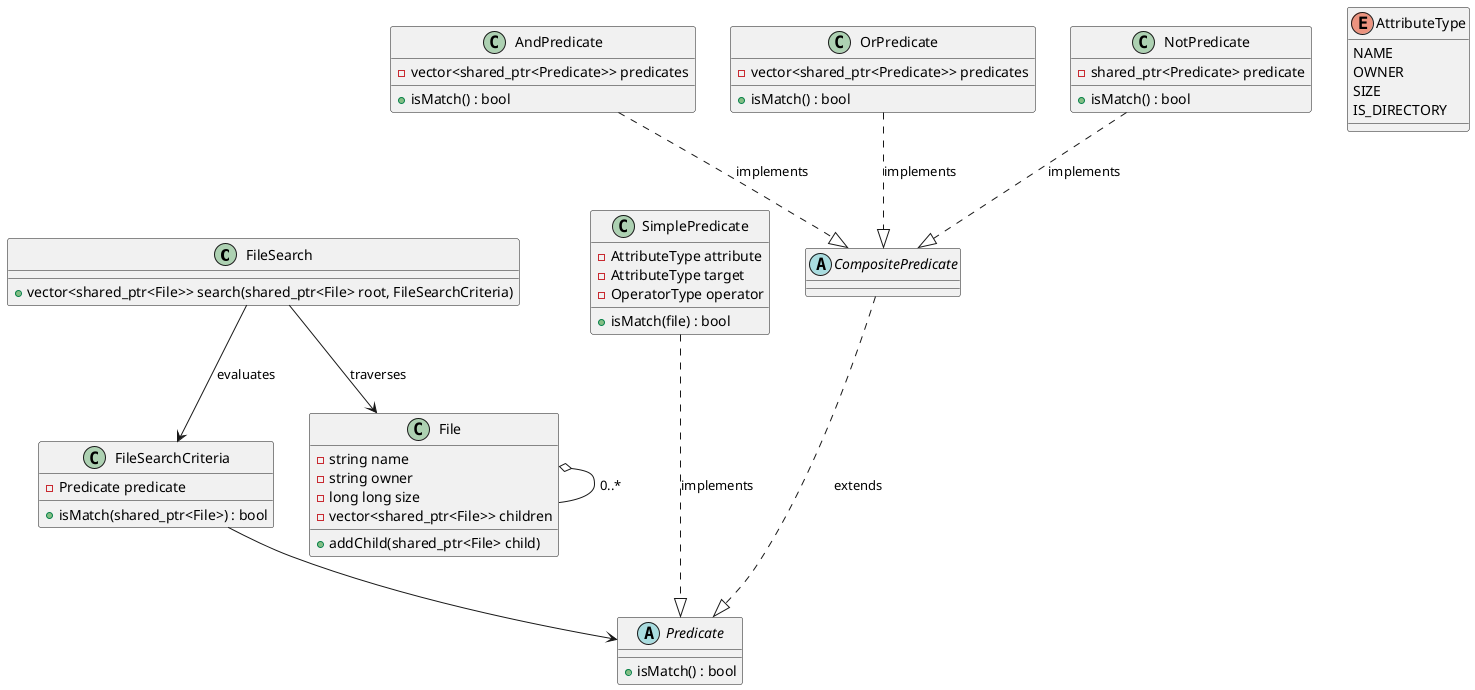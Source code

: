 @startuml
class FileSearch {
    + vector<shared_ptr<File>> search(shared_ptr<File> root, FileSearchCriteria)
}
FileSearch --> FileSearchCriteria : evaluates
FileSearch --> File : traverses

enum AttributeType {
    NAME
    OWNER
    SIZE
    IS_DIRECTORY
}

class File {
    -string name
    -string owner
    - long long size
    - vector<shared_ptr<File>> children
    + addChild(shared_ptr<File> child)
}
File  o-- File: 0..*

class FileSearchCriteria {
    - Predicate predicate
    + isMatch(shared_ptr<File>) : bool
}
FileSearchCriteria --> Predicate

abstract class Predicate {
    + isMatch() : bool
}

class SimplePredicate {
    - AttributeType attribute
    - AttributeType target
    - OperatorType operator
    + isMatch(file) : bool
}

abstract class CompositePredicate {
}

class AndPredicate {
    - vector<shared_ptr<Predicate>> predicates
    + isMatch() : bool
}
class OrPredicate {
    - vector<shared_ptr<Predicate>> predicates
    + isMatch() : bool
}
class NotPredicate {
    - shared_ptr<Predicate> predicate
    + isMatch() : bool
}
AndPredicate ..|> CompositePredicate : implements
OrPredicate ..|> CompositePredicate : implements
NotPredicate ..|> CompositePredicate : implements

SimplePredicate ..-|> Predicate : implements
CompositePredicate ..-|> Predicate : extends

@enduml